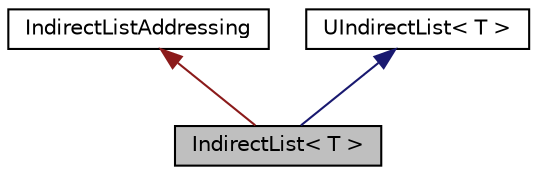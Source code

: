 digraph "IndirectList&lt; T &gt;"
{
  bgcolor="transparent";
  edge [fontname="Helvetica",fontsize="10",labelfontname="Helvetica",labelfontsize="10"];
  node [fontname="Helvetica",fontsize="10",shape=record];
  Node1 [label="IndirectList\< T \>",height=0.2,width=0.4,color="black", fillcolor="grey75", style="filled", fontcolor="black"];
  Node2 -> Node1 [dir="back",color="firebrick4",fontsize="10",style="solid",fontname="Helvetica"];
  Node2 [label="IndirectListAddressing",height=0.2,width=0.4,color="black",URL="$a01081.html",tooltip="A helper class for storing addresses. "];
  Node3 -> Node1 [dir="back",color="midnightblue",fontsize="10",style="solid",fontname="Helvetica"];
  Node3 [label="UIndirectList\< T \>",height=0.2,width=0.4,color="black",URL="$a02847.html",tooltip="A List with indirect addressing. "];
}
